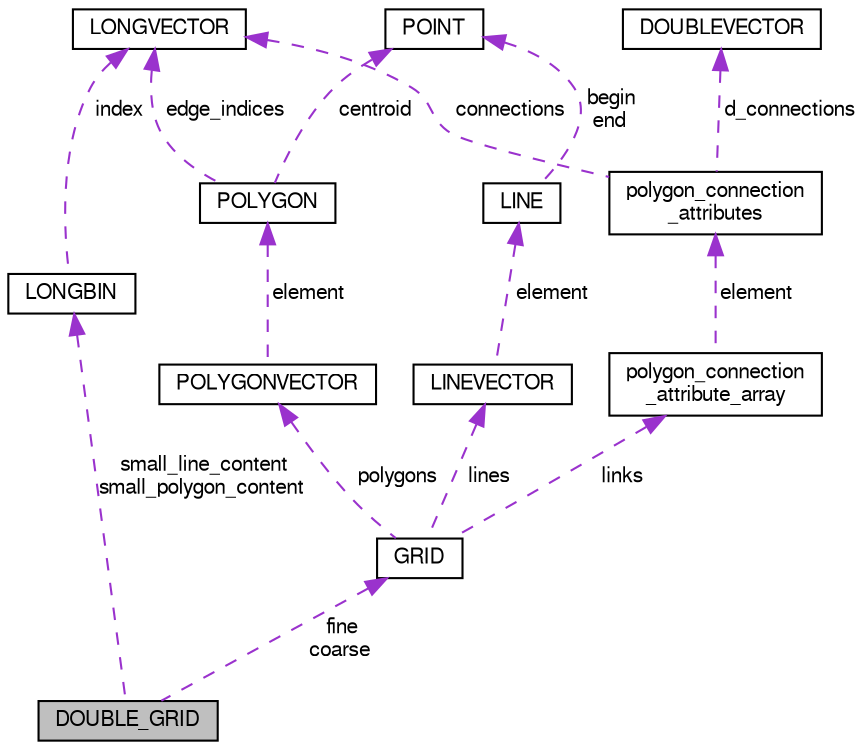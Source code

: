 digraph "DOUBLE_GRID"
{
  bgcolor="transparent";
  edge [fontname="FreeSans",fontsize="10",labelfontname="FreeSans",labelfontsize="10"];
  node [fontname="FreeSans",fontsize="10",shape=record];
  Node1 [label="DOUBLE_GRID",height=0.2,width=0.4,color="black", fillcolor="grey75", style="filled" fontcolor="black"];
  Node2 -> Node1 [dir="back",color="darkorchid3",fontsize="10",style="dashed",label=" small_line_content\nsmall_polygon_content" ,fontname="FreeSans"];
  Node2 [label="LONGBIN",height=0.2,width=0.4,color="black",URL="$struct_l_o_n_g_b_i_n.html"];
  Node3 -> Node2 [dir="back",color="darkorchid3",fontsize="10",style="dashed",label=" index" ,fontname="FreeSans"];
  Node3 [label="LONGVECTOR",height=0.2,width=0.4,color="black",URL="$struct_l_o_n_g_v_e_c_t_o_r.html"];
  Node4 -> Node1 [dir="back",color="darkorchid3",fontsize="10",style="dashed",label=" fine\ncoarse" ,fontname="FreeSans"];
  Node4 [label="GRID",height=0.2,width=0.4,color="black",URL="$struct_g_r_i_d.html"];
  Node5 -> Node4 [dir="back",color="darkorchid3",fontsize="10",style="dashed",label=" links" ,fontname="FreeSans"];
  Node5 [label="polygon_connection\l_attribute_array",height=0.2,width=0.4,color="black",URL="$structpolygon__connection__attribute__array.html"];
  Node6 -> Node5 [dir="back",color="darkorchid3",fontsize="10",style="dashed",label=" element" ,fontname="FreeSans"];
  Node6 [label="polygon_connection\l_attributes",height=0.2,width=0.4,color="black",URL="$structpolygon__connection__attributes.html"];
  Node7 -> Node6 [dir="back",color="darkorchid3",fontsize="10",style="dashed",label=" d_connections" ,fontname="FreeSans"];
  Node7 [label="DOUBLEVECTOR",height=0.2,width=0.4,color="black",URL="$struct_d_o_u_b_l_e_v_e_c_t_o_r.html"];
  Node3 -> Node6 [dir="back",color="darkorchid3",fontsize="10",style="dashed",label=" connections" ,fontname="FreeSans"];
  Node8 -> Node4 [dir="back",color="darkorchid3",fontsize="10",style="dashed",label=" lines" ,fontname="FreeSans"];
  Node8 [label="LINEVECTOR",height=0.2,width=0.4,color="black",URL="$struct_l_i_n_e_v_e_c_t_o_r.html"];
  Node9 -> Node8 [dir="back",color="darkorchid3",fontsize="10",style="dashed",label=" element" ,fontname="FreeSans"];
  Node9 [label="LINE",height=0.2,width=0.4,color="black",URL="$struct_l_i_n_e.html"];
  Node10 -> Node9 [dir="back",color="darkorchid3",fontsize="10",style="dashed",label=" begin\nend" ,fontname="FreeSans"];
  Node10 [label="POINT",height=0.2,width=0.4,color="black",URL="$struct_p_o_i_n_t.html"];
  Node11 -> Node4 [dir="back",color="darkorchid3",fontsize="10",style="dashed",label=" polygons" ,fontname="FreeSans"];
  Node11 [label="POLYGONVECTOR",height=0.2,width=0.4,color="black",URL="$struct_p_o_l_y_g_o_n_v_e_c_t_o_r.html"];
  Node12 -> Node11 [dir="back",color="darkorchid3",fontsize="10",style="dashed",label=" element" ,fontname="FreeSans"];
  Node12 [label="POLYGON",height=0.2,width=0.4,color="black",URL="$struct_p_o_l_y_g_o_n.html"];
  Node10 -> Node12 [dir="back",color="darkorchid3",fontsize="10",style="dashed",label=" centroid" ,fontname="FreeSans"];
  Node3 -> Node12 [dir="back",color="darkorchid3",fontsize="10",style="dashed",label=" edge_indices" ,fontname="FreeSans"];
}
